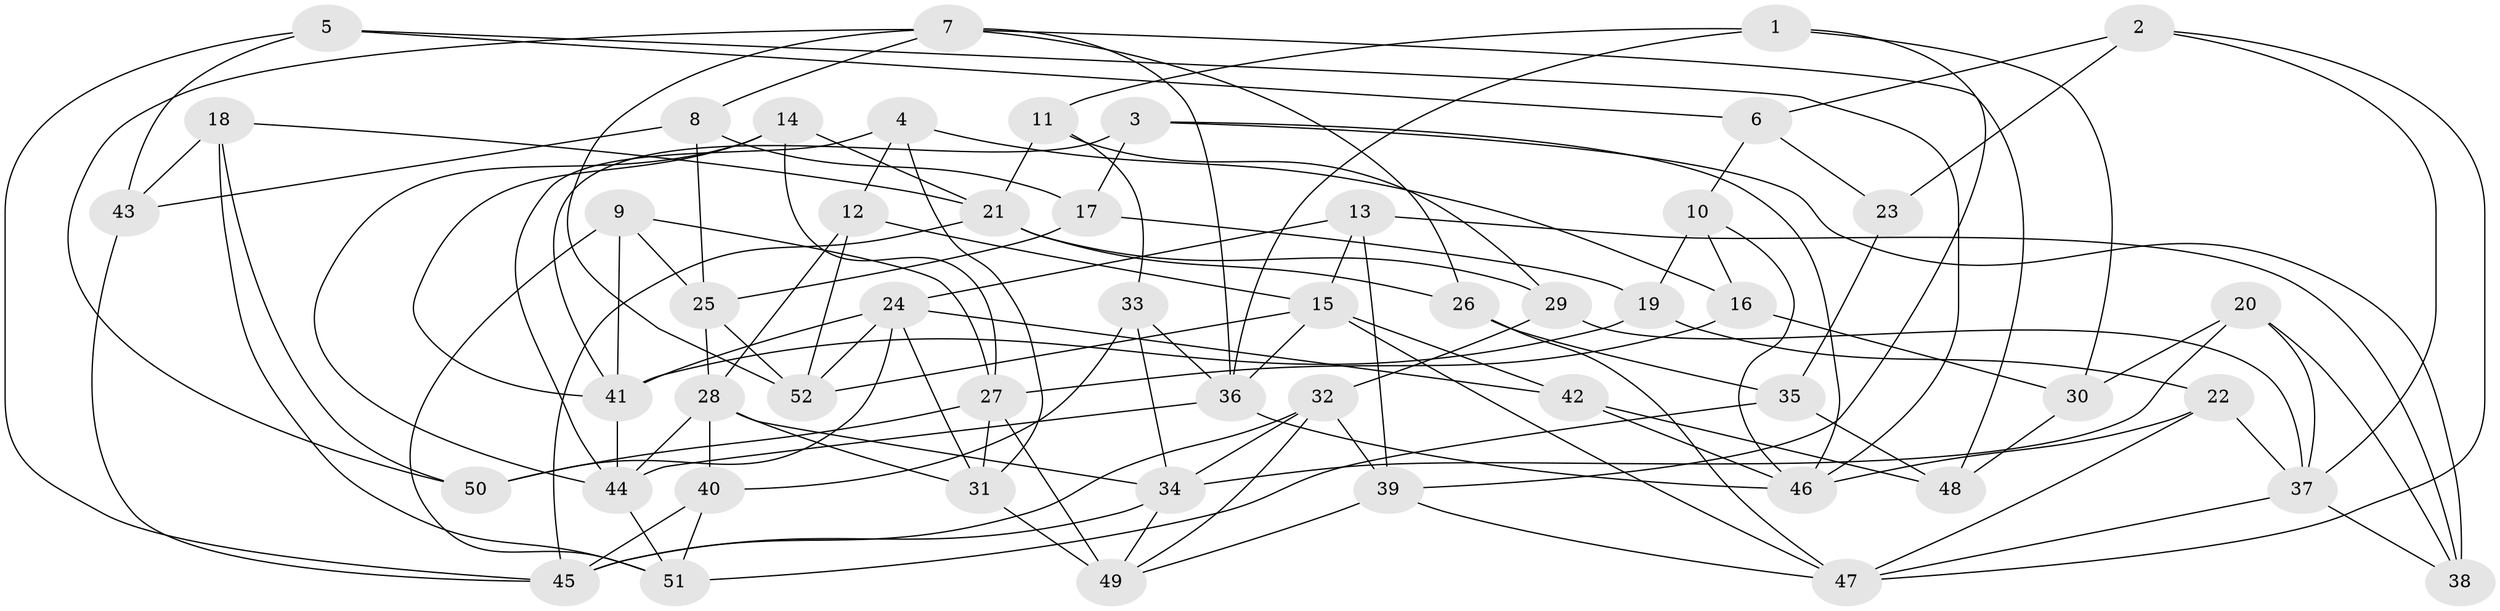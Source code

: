 // original degree distribution, {4: 1.0}
// Generated by graph-tools (version 1.1) at 2025/38/03/04/25 23:38:09]
// undirected, 52 vertices, 121 edges
graph export_dot {
  node [color=gray90,style=filled];
  1;
  2;
  3;
  4;
  5;
  6;
  7;
  8;
  9;
  10;
  11;
  12;
  13;
  14;
  15;
  16;
  17;
  18;
  19;
  20;
  21;
  22;
  23;
  24;
  25;
  26;
  27;
  28;
  29;
  30;
  31;
  32;
  33;
  34;
  35;
  36;
  37;
  38;
  39;
  40;
  41;
  42;
  43;
  44;
  45;
  46;
  47;
  48;
  49;
  50;
  51;
  52;
  1 -- 11 [weight=1.0];
  1 -- 30 [weight=1.0];
  1 -- 36 [weight=1.0];
  1 -- 39 [weight=1.0];
  2 -- 6 [weight=1.0];
  2 -- 23 [weight=1.0];
  2 -- 37 [weight=1.0];
  2 -- 47 [weight=1.0];
  3 -- 17 [weight=1.0];
  3 -- 38 [weight=1.0];
  3 -- 41 [weight=1.0];
  3 -- 46 [weight=1.0];
  4 -- 12 [weight=1.0];
  4 -- 16 [weight=1.0];
  4 -- 31 [weight=1.0];
  4 -- 44 [weight=1.0];
  5 -- 6 [weight=1.0];
  5 -- 43 [weight=1.0];
  5 -- 45 [weight=1.0];
  5 -- 46 [weight=1.0];
  6 -- 10 [weight=1.0];
  6 -- 23 [weight=1.0];
  7 -- 8 [weight=1.0];
  7 -- 26 [weight=1.0];
  7 -- 36 [weight=1.0];
  7 -- 48 [weight=1.0];
  7 -- 50 [weight=1.0];
  7 -- 52 [weight=1.0];
  8 -- 17 [weight=1.0];
  8 -- 25 [weight=1.0];
  8 -- 43 [weight=1.0];
  9 -- 25 [weight=1.0];
  9 -- 27 [weight=1.0];
  9 -- 41 [weight=1.0];
  9 -- 51 [weight=1.0];
  10 -- 16 [weight=1.0];
  10 -- 19 [weight=1.0];
  10 -- 46 [weight=1.0];
  11 -- 21 [weight=1.0];
  11 -- 29 [weight=1.0];
  11 -- 33 [weight=1.0];
  12 -- 15 [weight=1.0];
  12 -- 28 [weight=1.0];
  12 -- 52 [weight=1.0];
  13 -- 15 [weight=1.0];
  13 -- 24 [weight=1.0];
  13 -- 38 [weight=1.0];
  13 -- 39 [weight=1.0];
  14 -- 21 [weight=1.0];
  14 -- 27 [weight=1.0];
  14 -- 41 [weight=1.0];
  14 -- 44 [weight=1.0];
  15 -- 36 [weight=1.0];
  15 -- 42 [weight=1.0];
  15 -- 47 [weight=1.0];
  15 -- 52 [weight=1.0];
  16 -- 27 [weight=1.0];
  16 -- 30 [weight=1.0];
  17 -- 19 [weight=1.0];
  17 -- 25 [weight=1.0];
  18 -- 21 [weight=1.0];
  18 -- 43 [weight=1.0];
  18 -- 50 [weight=1.0];
  18 -- 51 [weight=1.0];
  19 -- 22 [weight=1.0];
  19 -- 41 [weight=1.0];
  20 -- 30 [weight=1.0];
  20 -- 34 [weight=1.0];
  20 -- 37 [weight=1.0];
  20 -- 38 [weight=1.0];
  21 -- 26 [weight=1.0];
  21 -- 29 [weight=1.0];
  21 -- 45 [weight=1.0];
  22 -- 37 [weight=1.0];
  22 -- 46 [weight=1.0];
  22 -- 47 [weight=1.0];
  23 -- 35 [weight=2.0];
  24 -- 31 [weight=1.0];
  24 -- 41 [weight=1.0];
  24 -- 42 [weight=1.0];
  24 -- 50 [weight=1.0];
  24 -- 52 [weight=1.0];
  25 -- 28 [weight=1.0];
  25 -- 52 [weight=2.0];
  26 -- 35 [weight=1.0];
  26 -- 47 [weight=1.0];
  27 -- 31 [weight=1.0];
  27 -- 49 [weight=1.0];
  27 -- 50 [weight=1.0];
  28 -- 31 [weight=1.0];
  28 -- 34 [weight=1.0];
  28 -- 40 [weight=1.0];
  28 -- 44 [weight=1.0];
  29 -- 32 [weight=1.0];
  29 -- 37 [weight=1.0];
  30 -- 48 [weight=1.0];
  31 -- 49 [weight=2.0];
  32 -- 34 [weight=1.0];
  32 -- 39 [weight=2.0];
  32 -- 45 [weight=1.0];
  32 -- 49 [weight=1.0];
  33 -- 34 [weight=1.0];
  33 -- 36 [weight=1.0];
  33 -- 40 [weight=1.0];
  34 -- 45 [weight=1.0];
  34 -- 49 [weight=1.0];
  35 -- 48 [weight=1.0];
  35 -- 51 [weight=2.0];
  36 -- 44 [weight=1.0];
  36 -- 46 [weight=1.0];
  37 -- 38 [weight=1.0];
  37 -- 47 [weight=1.0];
  39 -- 47 [weight=1.0];
  39 -- 49 [weight=1.0];
  40 -- 45 [weight=1.0];
  40 -- 51 [weight=1.0];
  41 -- 44 [weight=1.0];
  42 -- 46 [weight=1.0];
  42 -- 48 [weight=1.0];
  43 -- 45 [weight=1.0];
  44 -- 51 [weight=1.0];
}
